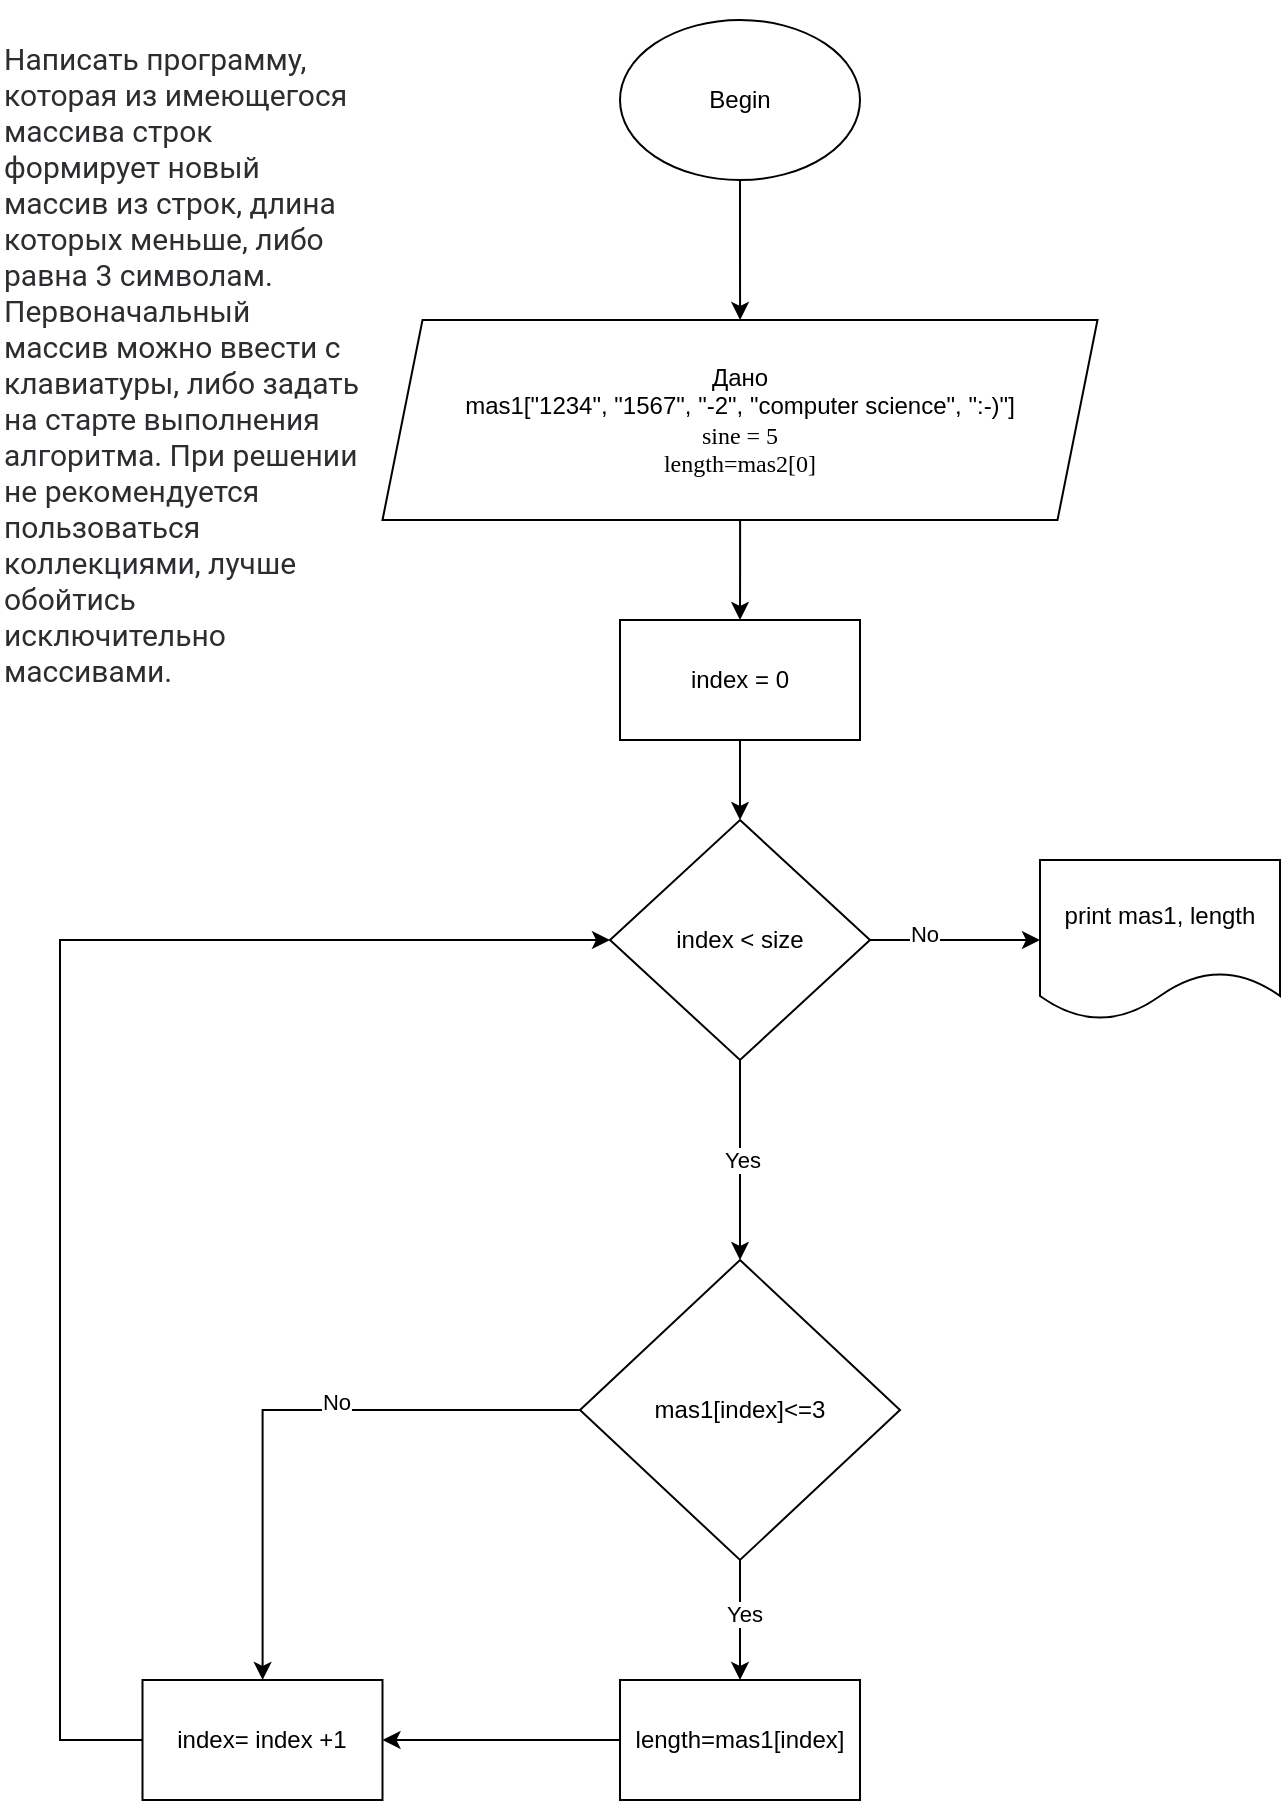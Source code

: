<mxfile version="24.0.6" type="device">
  <diagram name="Страница — 1" id="w40rtAP5tsOA4D4Cw488">
    <mxGraphModel dx="996" dy="535" grid="1" gridSize="10" guides="1" tooltips="1" connect="1" arrows="1" fold="1" page="1" pageScale="1" pageWidth="827" pageHeight="1169" math="0" shadow="0">
      <root>
        <mxCell id="0" />
        <mxCell id="1" parent="0" />
        <mxCell id="bjDZOfymOoeIDcfWUVZT-4" value="" style="edgeStyle=orthogonalEdgeStyle;rounded=0;orthogonalLoop=1;jettySize=auto;html=1;" edge="1" parent="1" source="bjDZOfymOoeIDcfWUVZT-1" target="bjDZOfymOoeIDcfWUVZT-3">
          <mxGeometry relative="1" as="geometry" />
        </mxCell>
        <mxCell id="bjDZOfymOoeIDcfWUVZT-1" value="Begin" style="ellipse;whiteSpace=wrap;html=1;" vertex="1" parent="1">
          <mxGeometry x="330" y="40" width="120" height="80" as="geometry" />
        </mxCell>
        <mxCell id="bjDZOfymOoeIDcfWUVZT-2" value="&#xa;&lt;span style=&quot;color: rgb(44, 45, 48); font-family: Onest, Roboto, &amp;quot;San Francisco&amp;quot;, &amp;quot;Helvetica Neue&amp;quot;, Helvetica, Arial; font-size: 15px; font-style: normal; font-variant-ligatures: normal; font-variant-caps: normal; font-weight: 400; letter-spacing: normal; orphans: 2; text-align: start; text-indent: 0px; text-transform: none; widows: 2; word-spacing: 0px; -webkit-text-stroke-width: 0px; white-space: normal; background-color: rgb(255, 255, 255); text-decoration-thickness: initial; text-decoration-style: initial; text-decoration-color: initial; display: inline !important; float: none;&quot;&gt;Написать программу, которая из имеющегося массива строк формирует новый массив из строк, длина которых меньше, либо равна 3 символам. Первоначальный массив можно ввести с клавиатуры, либо задать на старте выполнения алгоритма. При решении не рекомендуется пользоваться коллекциями, лучше обойтись исключительно массивами.&lt;/span&gt;&#xa;&#xa;" style="text;html=1;whiteSpace=wrap;overflow=hidden;rounded=0;" vertex="1" parent="1">
          <mxGeometry x="20" y="30" width="180" height="340" as="geometry" />
        </mxCell>
        <mxCell id="bjDZOfymOoeIDcfWUVZT-6" value="" style="edgeStyle=orthogonalEdgeStyle;rounded=0;orthogonalLoop=1;jettySize=auto;html=1;" edge="1" parent="1" source="bjDZOfymOoeIDcfWUVZT-3" target="bjDZOfymOoeIDcfWUVZT-5">
          <mxGeometry relative="1" as="geometry" />
        </mxCell>
        <mxCell id="bjDZOfymOoeIDcfWUVZT-3" value="&lt;font face=&quot;Helvetica&quot; style=&quot;font-size: 12px;&quot;&gt;Данo&lt;/font&gt;&lt;div&gt;&lt;font face=&quot;Helvetica&quot; style=&quot;font-size: 12px;&quot;&gt;mas1[&lt;font style=&quot;&quot;&gt;&lt;span style=&quot;white-space: pre;&quot;&gt;&quot;1234&quot;&lt;/span&gt;&lt;span style=&quot;white-space: pre;&quot;&gt;,&lt;/span&gt;&lt;span style=&quot;background-color: rgb(255, 255, 255); white-space: pre;&quot;&gt; &lt;/span&gt;&lt;span style=&quot;white-space: pre;&quot;&gt;&quot;1567&quot;&lt;/span&gt;&lt;span style=&quot;white-space: pre;&quot;&gt;,&lt;/span&gt;&lt;span style=&quot;background-color: rgb(255, 255, 255); white-space: pre;&quot;&gt; &lt;/span&gt;&lt;span style=&quot;white-space: pre;&quot;&gt;&quot;-2&quot;&lt;/span&gt;&lt;span style=&quot;white-space: pre;&quot;&gt;,&lt;/span&gt;&lt;span style=&quot;background-color: rgb(255, 255, 255); white-space: pre;&quot;&gt; &lt;/span&gt;&lt;span style=&quot;white-space: pre;&quot;&gt;&quot;computer science&quot;&lt;/span&gt;&lt;span style=&quot;white-space: pre;&quot;&gt;,&lt;/span&gt;&lt;span style=&quot;background-color: rgb(255, 255, 255); white-space: pre;&quot;&gt; &lt;/span&gt;&lt;span style=&quot;white-space: pre;&quot;&gt;&quot;:-)&quot;&lt;/span&gt;&lt;/font&gt;&lt;span style=&quot;background-color: initial;&quot;&gt;]&lt;/span&gt;&lt;/font&gt;&lt;div&gt;&lt;font face=&quot;io8ahakIZ3qeuOI3LGbW&quot;&gt;sine = 5&lt;/font&gt;&lt;/div&gt;&lt;div&gt;&lt;font face=&quot;io8ahakIZ3qeuOI3LGbW&quot;&gt;length=mas2[0]&lt;/font&gt;&lt;/div&gt;&lt;/div&gt;" style="shape=parallelogram;perimeter=parallelogramPerimeter;whiteSpace=wrap;html=1;fixedSize=1;align=center;" vertex="1" parent="1">
          <mxGeometry x="211.25" y="190" width="357.5" height="100" as="geometry" />
        </mxCell>
        <mxCell id="bjDZOfymOoeIDcfWUVZT-8" value="" style="edgeStyle=orthogonalEdgeStyle;rounded=0;orthogonalLoop=1;jettySize=auto;html=1;" edge="1" parent="1" source="bjDZOfymOoeIDcfWUVZT-5" target="bjDZOfymOoeIDcfWUVZT-7">
          <mxGeometry relative="1" as="geometry" />
        </mxCell>
        <mxCell id="bjDZOfymOoeIDcfWUVZT-5" value="index = 0" style="whiteSpace=wrap;html=1;" vertex="1" parent="1">
          <mxGeometry x="330" y="340" width="120" height="60" as="geometry" />
        </mxCell>
        <mxCell id="bjDZOfymOoeIDcfWUVZT-10" value="" style="edgeStyle=orthogonalEdgeStyle;rounded=0;orthogonalLoop=1;jettySize=auto;html=1;" edge="1" parent="1" source="bjDZOfymOoeIDcfWUVZT-7" target="bjDZOfymOoeIDcfWUVZT-9">
          <mxGeometry relative="1" as="geometry" />
        </mxCell>
        <mxCell id="bjDZOfymOoeIDcfWUVZT-20" value="No" style="edgeLabel;html=1;align=center;verticalAlign=middle;resizable=0;points=[];" vertex="1" connectable="0" parent="bjDZOfymOoeIDcfWUVZT-10">
          <mxGeometry x="-0.369" y="3" relative="1" as="geometry">
            <mxPoint as="offset" />
          </mxGeometry>
        </mxCell>
        <mxCell id="bjDZOfymOoeIDcfWUVZT-12" value="" style="edgeStyle=orthogonalEdgeStyle;rounded=0;orthogonalLoop=1;jettySize=auto;html=1;" edge="1" parent="1" source="bjDZOfymOoeIDcfWUVZT-7" target="bjDZOfymOoeIDcfWUVZT-11">
          <mxGeometry relative="1" as="geometry" />
        </mxCell>
        <mxCell id="bjDZOfymOoeIDcfWUVZT-21" value="Yes" style="edgeLabel;html=1;align=center;verticalAlign=middle;resizable=0;points=[];" vertex="1" connectable="0" parent="bjDZOfymOoeIDcfWUVZT-12">
          <mxGeometry x="-0.012" y="1" relative="1" as="geometry">
            <mxPoint as="offset" />
          </mxGeometry>
        </mxCell>
        <mxCell id="bjDZOfymOoeIDcfWUVZT-7" value="index &amp;lt; size" style="rhombus;whiteSpace=wrap;html=1;" vertex="1" parent="1">
          <mxGeometry x="325" y="440" width="130" height="120" as="geometry" />
        </mxCell>
        <mxCell id="bjDZOfymOoeIDcfWUVZT-9" value="print mas1, length" style="shape=document;whiteSpace=wrap;html=1;boundedLbl=1;" vertex="1" parent="1">
          <mxGeometry x="540" y="460" width="120" height="80" as="geometry" />
        </mxCell>
        <mxCell id="bjDZOfymOoeIDcfWUVZT-14" value="" style="edgeStyle=orthogonalEdgeStyle;rounded=0;orthogonalLoop=1;jettySize=auto;html=1;" edge="1" parent="1" source="bjDZOfymOoeIDcfWUVZT-11" target="bjDZOfymOoeIDcfWUVZT-13">
          <mxGeometry relative="1" as="geometry" />
        </mxCell>
        <mxCell id="bjDZOfymOoeIDcfWUVZT-18" value="No" style="edgeLabel;html=1;align=center;verticalAlign=middle;resizable=0;points=[];" vertex="1" connectable="0" parent="bjDZOfymOoeIDcfWUVZT-14">
          <mxGeometry x="-0.168" y="-4" relative="1" as="geometry">
            <mxPoint as="offset" />
          </mxGeometry>
        </mxCell>
        <mxCell id="bjDZOfymOoeIDcfWUVZT-16" value="" style="edgeStyle=orthogonalEdgeStyle;rounded=0;orthogonalLoop=1;jettySize=auto;html=1;" edge="1" parent="1" source="bjDZOfymOoeIDcfWUVZT-11" target="bjDZOfymOoeIDcfWUVZT-15">
          <mxGeometry relative="1" as="geometry" />
        </mxCell>
        <mxCell id="bjDZOfymOoeIDcfWUVZT-19" value="Yes" style="edgeLabel;html=1;align=center;verticalAlign=middle;resizable=0;points=[];" vertex="1" connectable="0" parent="bjDZOfymOoeIDcfWUVZT-16">
          <mxGeometry x="-0.12" y="2" relative="1" as="geometry">
            <mxPoint as="offset" />
          </mxGeometry>
        </mxCell>
        <mxCell id="bjDZOfymOoeIDcfWUVZT-11" value="mas1[index]&amp;lt;=3" style="rhombus;whiteSpace=wrap;html=1;" vertex="1" parent="1">
          <mxGeometry x="310" y="660" width="160" height="150" as="geometry" />
        </mxCell>
        <mxCell id="bjDZOfymOoeIDcfWUVZT-22" style="edgeStyle=orthogonalEdgeStyle;rounded=0;orthogonalLoop=1;jettySize=auto;html=1;entryX=0;entryY=0.5;entryDx=0;entryDy=0;" edge="1" parent="1" source="bjDZOfymOoeIDcfWUVZT-13" target="bjDZOfymOoeIDcfWUVZT-7">
          <mxGeometry relative="1" as="geometry">
            <Array as="points">
              <mxPoint x="50" y="900" />
              <mxPoint x="50" y="500" />
            </Array>
          </mxGeometry>
        </mxCell>
        <mxCell id="bjDZOfymOoeIDcfWUVZT-13" value="index= index +1" style="whiteSpace=wrap;html=1;" vertex="1" parent="1">
          <mxGeometry x="91.25" y="870" width="120" height="60" as="geometry" />
        </mxCell>
        <mxCell id="bjDZOfymOoeIDcfWUVZT-17" value="" style="edgeStyle=orthogonalEdgeStyle;rounded=0;orthogonalLoop=1;jettySize=auto;html=1;" edge="1" parent="1" source="bjDZOfymOoeIDcfWUVZT-15" target="bjDZOfymOoeIDcfWUVZT-13">
          <mxGeometry relative="1" as="geometry" />
        </mxCell>
        <mxCell id="bjDZOfymOoeIDcfWUVZT-15" value="length=mas1[index]" style="whiteSpace=wrap;html=1;" vertex="1" parent="1">
          <mxGeometry x="330" y="870" width="120" height="60" as="geometry" />
        </mxCell>
      </root>
    </mxGraphModel>
  </diagram>
</mxfile>
